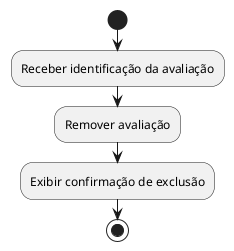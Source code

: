 @startuml
start

:Receber identificação da avaliação;
:Remover avaliação;
:Exibir confirmação de exclusão;

stop
@enduml